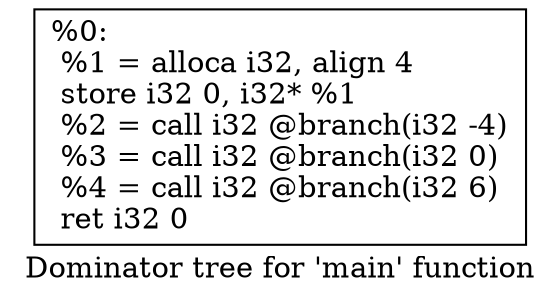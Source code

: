 digraph "Dominator tree for 'main' function" {
	label="Dominator tree for 'main' function";

	Node0x15eb6f0 [shape=record,label="{%0:\l  %1 = alloca i32, align 4\l  store i32 0, i32* %1\l  %2 = call i32 @branch(i32 -4)\l  %3 = call i32 @branch(i32 0)\l  %4 = call i32 @branch(i32 6)\l  ret i32 0\l}"];
}
